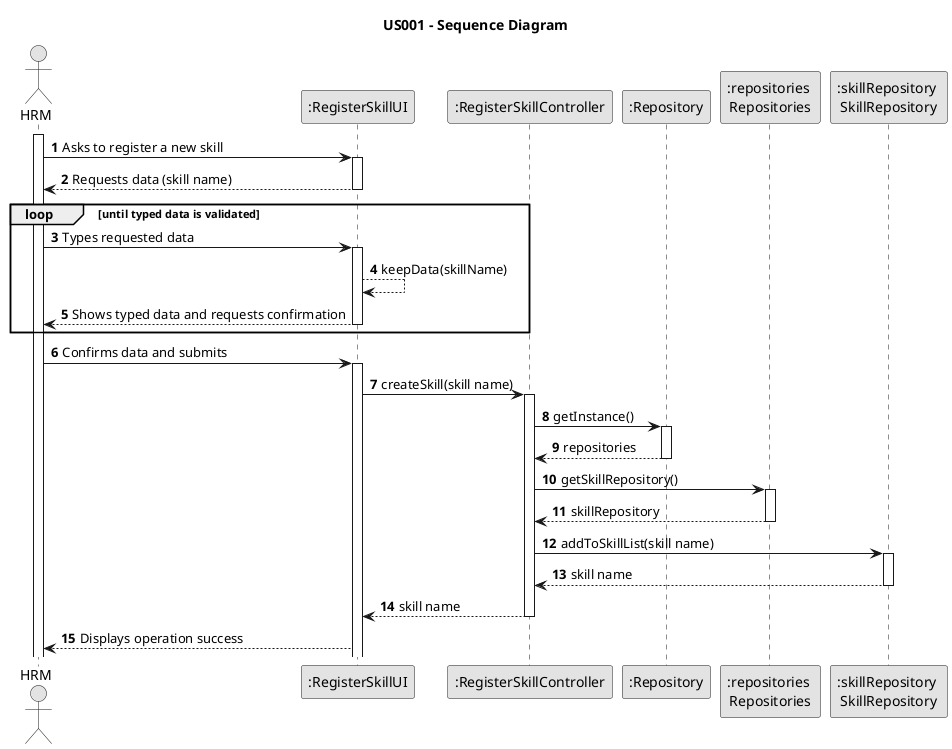    @startuml
skinparam monochrome true
skinparam packageStyle rectangle
skinparam shadowing false

title US001 - Sequence Diagram

autonumber

actor "HRM" as Employee
participant ":RegisterSkillUI" as System
participant ":RegisterSkillController" as RSC
participant ":Repository" as REP
participant ":repositories \nRepositories" as REPS
participant ":skillRepository \nSkillRepository" as SR

activate Employee

    Employee -> System : Asks to register a new skill
    activate System

        System --> Employee : Requests data (skill name)
    deactivate System
    loop until typed data is validated
    Employee -> System : Types requested data
    activate System
        System --> System : keepData(skillName)

        System --> Employee : Shows typed data and requests confirmation

    deactivate System
end
    Employee -> System : Confirms data and submits
    activate System
        System -> RSC : createSkill(skill name)
        activate RSC

                RSC -> REP : getInstance()

                activate REP
                REP --> RSC : repositories
                deactivate REP
                RSC -> REPS : getSkillRepository()

                activate REPS
                REPS --> RSC : skillRepository
                deactivate REPS

                RSC -> SR : addToSkillList(skill name)
                activate SR
                SR --> RSC : skill name
                deactivate SR


            RSC --> System : skill name

        deactivate RSC


        System --> Employee : Displays operation success

@enduml